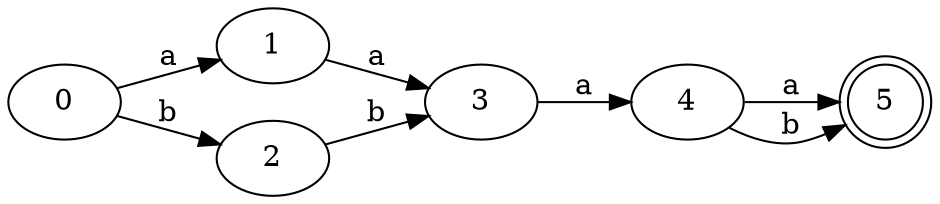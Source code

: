 digraph Automata {
	rankdir=LR
	0 [label=0]
	0 -> 1 [label=a]
	0 -> 2 [label=b]
	1 [label=1]
	1 -> 3 [label=a]
	2 [label=2]
	2 -> 3 [label=b]
	3 [label=3]
	3 -> 4 [label=a]
	4 [label=4]
	4 -> 5 [label=a]
	4 -> 5 [label=b]
	5 [label=5 shape=doublecircle]
}
